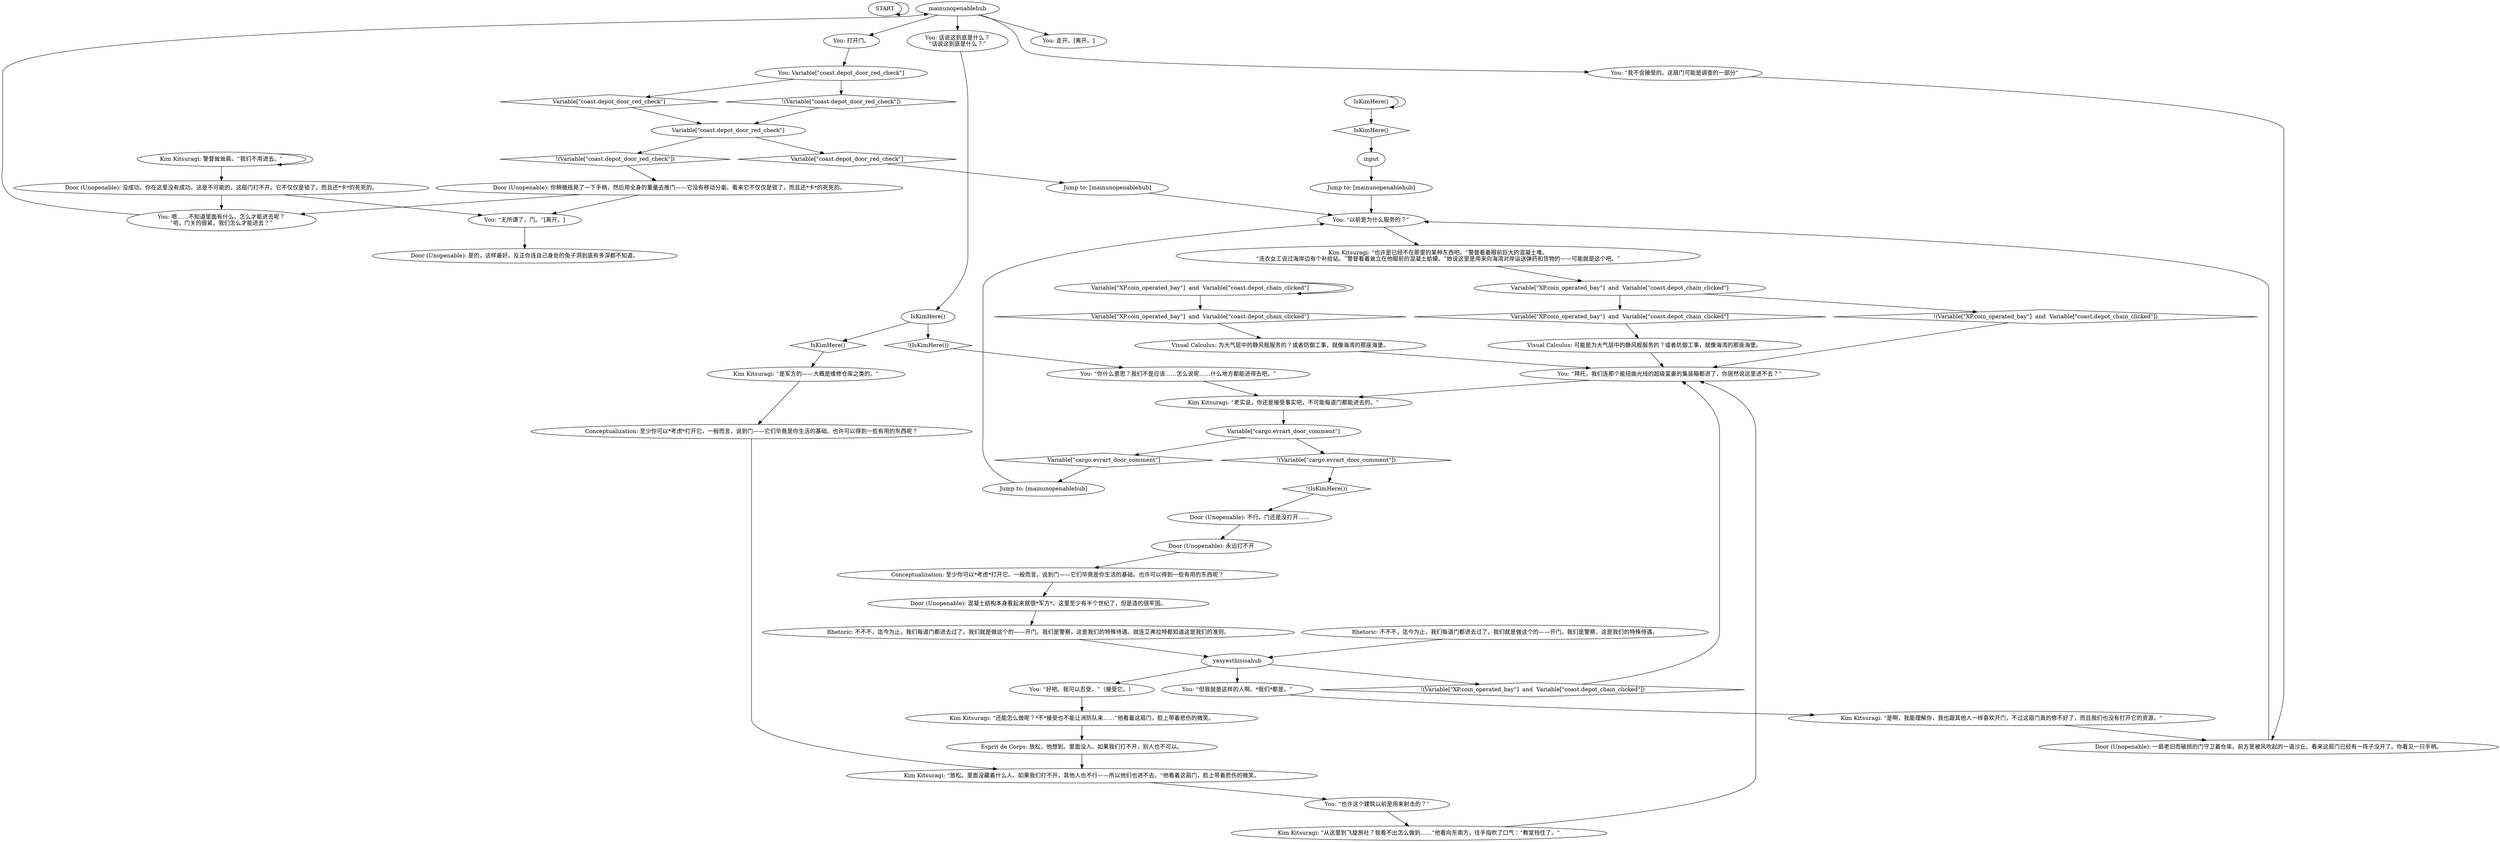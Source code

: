 # LANDS END / DEPOT DOOR
# The door to the jammed supply depot near Land's End. The door is jammed and locked. You can't open it. EVER.
# ==================================================
digraph G {
	  0 [label="START"];
	  1 [label="input"];
	  2 [label="Kim Kitsuragi: 警督耸耸肩。“我们不用进去。”"];
	  3 [label="You: “拜托，我们连那个能扭曲光线的超级富豪的集装箱都进了，你居然说这里进不去？”"];
	  4 [label="Jump to: [mainunopenablehub]"];
	  5 [label="Door (Unopenable): 一扇老旧而破损的门守卫着仓库。前方是被风吹起的一道沙丘。看来这扇门已经有一阵子没开了。你看见一只手柄。"];
	  6 [label="Kim Kitsuragi: “放松。里面没藏着什么人。如果我们打不开，其他人也不行——所以他们也进不去。”他看着这扇门，脸上带着悲伤的微笑。"];
	  7 [label="Jump to: [mainunopenablehub]"];
	  8 [label="Door (Unopenable): 没成功。你在这里没有成功。这是不可能的。这扇门打不开。它不仅仅是锁了，而且还*卡*的死死的。"];
	  9 [label="You: “你什么意思？我们不是应该……怎么说呢……什么地方都能进得去吧。”"];
	  10 [label="Door (Unopenable): 混凝土结构本身看起来就很*军方*。这里至少有半个世纪了，但是造的很牢固。"];
	  11 [label="Jump to: [mainunopenablehub]"];
	  12 [label="Rhetoric: 不不不，迄今为止，我们每道门都进去过了。我们就是做这个的——开门。我们是警察，这是我们的特殊待遇。就连艾弗拉特都知道这是我们的准则。"];
	  13 [label="Variable[\"XP.coin_operated_bay\"]  and  Variable[\"coast.depot_chain_clicked\"]"];
	  14 [label="Variable[\"XP.coin_operated_bay\"]  and  Variable[\"coast.depot_chain_clicked\"]", shape=diamond];
	  15 [label="!(Variable[\"XP.coin_operated_bay\"]  and  Variable[\"coast.depot_chain_clicked\"])", shape=diamond];
	  16 [label="You: “我不会接受的。这扇门可能是调查的一部分”"];
	  17 [label="You: “也许这个建筑以前是用来射击的？”"];
	  18 [label="Conceptualization: 至少你可以*考虑*打开它。一般而言，说到门——它们毕竟是你生活的基础。也许可以得到一些有用的东西呢？"];
	  19 [label="You: “以前是为什么服务的？”"];
	  20 [label="mainunopenablehub"];
	  21 [label="IsKimHere()"];
	  22 [label="IsKimHere()", shape=diamond];
	  23 [label="!(IsKimHere())", shape=diamond];
	  24 [label="Rhetoric: 不不不，迄今为止，我们每道门都进去过了。我们就是做这个的——开门。我们是警察，这是我们的特殊待遇。"];
	  25 [label="Door (Unopenable): 是的，这样最好。反正你连自己身处的兔子洞到底有多深都不知道。"];
	  26 [label="You: “但我就是这样的人啊。*我们*都是。”"];
	  27 [label="Variable[\"cargo.evrart_door_comment\"]"];
	  28 [label="Variable[\"cargo.evrart_door_comment\"]", shape=diamond];
	  29 [label="!(Variable[\"cargo.evrart_door_comment\"])", shape=diamond];
	  30 [label="Visual Calculus: 可能是为大气层中的静风舰服务的？或者防御工事，就像海湾的那座海堡。"];
	  31 [label="Kim Kitsuragi: “是啊，我能理解你，我也跟其他人一样喜欢开门，不过这扇门真的修不好了，而且我们也没有打开它的资源。”"];
	  32 [label="yesyesthisisahub"];
	  33 [label="You: 打开门。"];
	  34 [label="You: Variable[\"coast.depot_door_red_check\"]"];
	  35 [label="Variable[\"coast.depot_door_red_check\"]", shape=diamond];
	  36 [label="!(Variable[\"coast.depot_door_red_check\"])", shape=diamond];
	  37 [label="Conceptualization: 至少你可以*考虑*打开它。一般而言，说到门——它们毕竟是你生活的基础。也许可以得到一些有用的东西呢？"];
	  38 [label="You: 走开。[离开。]"];
	  39 [label="You: 话说这到底是什么？\n“话说这到底是什么？”"];
	  40 [label="Kim Kitsuragi: “也许是已经不在那里的某种东西吧。”警督看着眼前巨大的混凝土堆。\n“洗衣女工说过海岸边有个补给站。”警督看着耸立在他眼前的混凝土蛤蟆。“她说这里是用来向海湾对岸运送弹药和货物的——可能就是这个吧。”"];
	  41 [label="Variable[\"XP.coin_operated_bay\"]  and  Variable[\"coast.depot_chain_clicked\"]"];
	  42 [label="Variable[\"XP.coin_operated_bay\"]  and  Variable[\"coast.depot_chain_clicked\"]", shape=diamond];
	  43 [label="!(Variable[\"XP.coin_operated_bay\"]  and  Variable[\"coast.depot_chain_clicked\"])", shape=diamond];
	  44 [label="You: “无所谓了，门。”[离开。]"];
	  45 [label="Kim Kitsuragi: “老实说，你还是接受事实吧，不可能每道门都能进去的。”"];
	  46 [label="IsKimHere()"];
	  47 [label="IsKimHere()", shape=diamond];
	  48 [label="!(IsKimHere())", shape=diamond];
	  49 [label="Variable[\"coast.depot_door_red_check\"]"];
	  50 [label="Variable[\"coast.depot_door_red_check\"]", shape=diamond];
	  51 [label="!(Variable[\"coast.depot_door_red_check\"])", shape=diamond];
	  52 [label="Door (Unopenable): 永远打不开"];
	  53 [label="Esprit de Corps: 放松，他想到。里面没人。如果我们打不开，别人也不可以。"];
	  54 [label="You: “好吧。我可以忍受。”（接受它。）"];
	  55 [label="Kim Kitsuragi: “还能怎么做呢？*不*接受也不能让消防队来……”他看着这扇门，脸上带着悲伤的微笑。"];
	  56 [label="Door (Unopenable): 你稍微摇晃了一下手柄，然后用全身的重量去推门——它没有移动分毫。看来它不仅仅是锁了，而且还*卡*的死死的。"];
	  57 [label="Kim Kitsuragi: “从这里到飞旋旅社？我看不出怎么做到……”他看向东南方，往手指吹了口气：“教堂挡住了。”"];
	  58 [label="You: 嗯……不知道里面有什么。怎么才能进去呢？\n“哈，门关的很紧。我们怎么才能进去？”"];
	  59 [label="Door (Unopenable): 不行。门还是没打开……"];
	  60 [label="Kim Kitsuragi: “是军方的——大概是维修仓库之类的。”"];
	  61 [label="Visual Calculus: 为大气层中的静风舰服务的？或者防御工事，就像海湾的那座海堡。"];
	  0 -> 0
	  1 -> 4
	  2 -> 8
	  2 -> 2
	  3 -> 45
	  4 -> 19
	  5 -> 19
	  6 -> 17
	  7 -> 19
	  8 -> 58
	  8 -> 44
	  9 -> 45
	  10 -> 12
	  11 -> 19
	  12 -> 32
	  13 -> 13
	  13 -> 14
	  14 -> 61
	  15 -> 3
	  16 -> 5
	  17 -> 57
	  18 -> 6
	  19 -> 40
	  20 -> 16
	  20 -> 33
	  20 -> 38
	  20 -> 39
	  21 -> 21
	  21 -> 22
	  22 -> 1
	  23 -> 59
	  24 -> 32
	  26 -> 31
	  27 -> 28
	  27 -> 29
	  28 -> 11
	  29 -> 23
	  30 -> 3
	  31 -> 5
	  32 -> 26
	  32 -> 54
	  32 -> 15
	  33 -> 34
	  34 -> 35
	  34 -> 36
	  35 -> 49
	  36 -> 49
	  37 -> 10
	  39 -> 46
	  40 -> 41
	  41 -> 42
	  41 -> 43
	  42 -> 30
	  43 -> 3
	  44 -> 25
	  45 -> 27
	  46 -> 48
	  46 -> 47
	  47 -> 60
	  48 -> 9
	  49 -> 50
	  49 -> 51
	  50 -> 7
	  51 -> 56
	  52 -> 37
	  53 -> 6
	  54 -> 55
	  55 -> 53
	  56 -> 58
	  56 -> 44
	  57 -> 3
	  58 -> 20
	  59 -> 52
	  60 -> 18
	  61 -> 3
}

